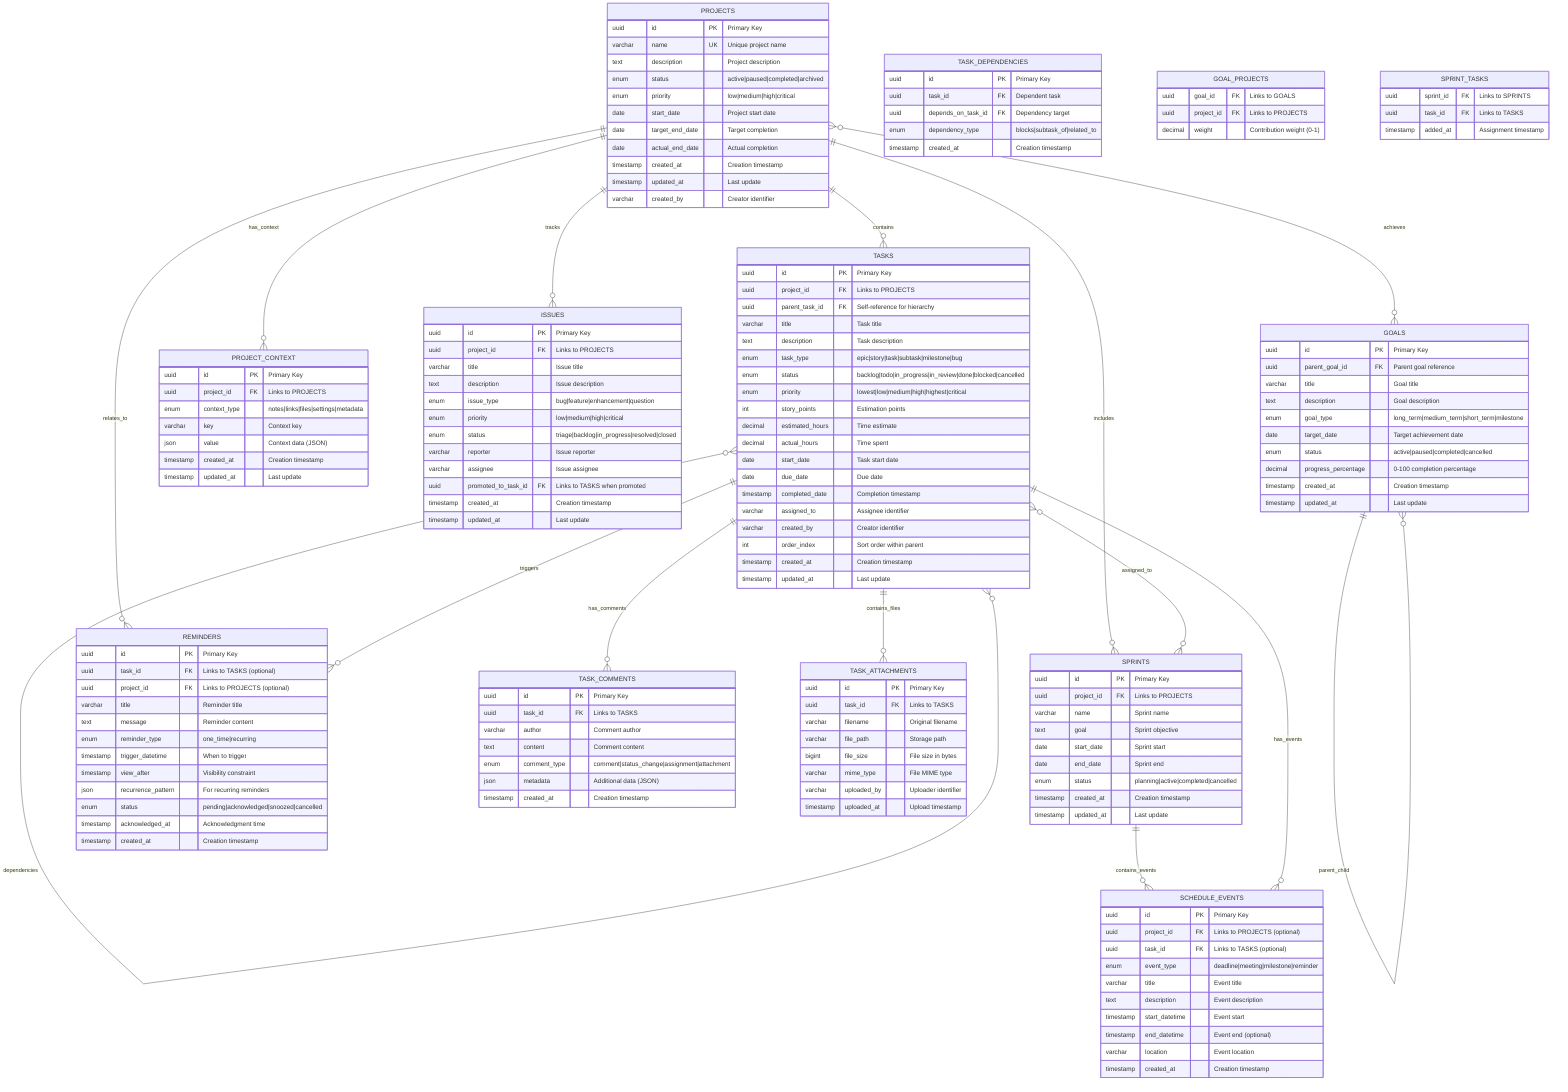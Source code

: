 erDiagram
    %% Core Entity Relationships
    PROJECTS ||--o{ TASKS : "contains"
    PROJECTS ||--o{ PROJECT_CONTEXT : "has_context"
    PROJECTS ||--o{ SPRINTS : "includes"
    PROJECTS ||--o{ ISSUES : "tracks"
    PROJECTS ||--o{ REMINDERS : "relates_to"
    PROJECTS }o--o{ GOALS : "achieves"
    
    TASKS ||--o{ TASKS : "parent_child"
    TASKS ||--o{ TASK_COMMENTS : "has_comments"
    TASKS ||--o{ TASK_ATTACHMENTS : "contains_files"
    TASKS ||--o{ REMINDERS : "triggers"
    TASKS }o--o{ TASKS : "dependencies"
    TASKS }o--o{ SPRINTS : "assigned_to"
    
    GOALS ||--o{ GOALS : "parent_child"
    
    SPRINTS ||--o{ SCHEDULE_EVENTS : "contains_events"
    TASKS ||--o{ SCHEDULE_EVENTS : "has_events"
    
    %% Core Tables
    PROJECTS {
        uuid id PK "Primary Key"
        varchar name UK "Unique project name"
        text description "Project description"
        enum status "active|paused|completed|archived"
        enum priority "low|medium|high|critical"
        date start_date "Project start date"
        date target_end_date "Target completion"
        date actual_end_date "Actual completion"
        timestamp created_at "Creation timestamp"
        timestamp updated_at "Last update"
        varchar created_by "Creator identifier"
    }
    
    TASKS {
        uuid id PK "Primary Key"
        uuid project_id FK "Links to PROJECTS"
        uuid parent_task_id FK "Self-reference for hierarchy"
        varchar title "Task title"
        text description "Task description"
        enum task_type "epic|story|task|subtask|milestone|bug"
        enum status "backlog|todo|in_progress|in_review|done|blocked|cancelled"
        enum priority "lowest|low|medium|high|highest|critical"
        int story_points "Estimation points"
        decimal estimated_hours "Time estimate"
        decimal actual_hours "Time spent"
        date start_date "Task start date"
        date due_date "Due date"
        timestamp completed_date "Completion timestamp"
        varchar assigned_to "Assignee identifier"
        varchar created_by "Creator identifier"
        int order_index "Sort order within parent"
        timestamp created_at "Creation timestamp"
        timestamp updated_at "Last update"
    }
    
    TASK_DEPENDENCIES {
        uuid id PK "Primary Key"
        uuid task_id FK "Dependent task"
        uuid depends_on_task_id FK "Dependency target"
        enum dependency_type "blocks|subtask_of|related_to"
        timestamp created_at "Creation timestamp"
    }
    
    GOALS {
        uuid id PK "Primary Key"
        uuid parent_goal_id FK "Parent goal reference"
        varchar title "Goal title"
        text description "Goal description"
        enum goal_type "long_term|medium_term|short_term|milestone"
        date target_date "Target achievement date"
        enum status "active|paused|completed|cancelled"
        decimal progress_percentage "0-100 completion percentage"
        timestamp created_at "Creation timestamp"
        timestamp updated_at "Last update"
    }
    
    GOAL_PROJECTS {
        uuid goal_id FK "Links to GOALS"
        uuid project_id FK "Links to PROJECTS"
        decimal weight "Contribution weight (0-1)"
    }
    
    SPRINTS {
        uuid id PK "Primary Key"
        uuid project_id FK "Links to PROJECTS"
        varchar name "Sprint name"
        text goal "Sprint objective"
        date start_date "Sprint start"
        date end_date "Sprint end"
        enum status "planning|active|completed|cancelled"
        timestamp created_at "Creation timestamp"
        timestamp updated_at "Last update"
    }
    
    SPRINT_TASKS {
        uuid sprint_id FK "Links to SPRINTS"
        uuid task_id FK "Links to TASKS"
        timestamp added_at "Assignment timestamp"
    }
    
    REMINDERS {
        uuid id PK "Primary Key"
        uuid task_id FK "Links to TASKS (optional)"
        uuid project_id FK "Links to PROJECTS (optional)"
        varchar title "Reminder title"
        text message "Reminder content"
        enum reminder_type "one_time|recurring"
        timestamp trigger_datetime "When to trigger"
        timestamp view_after "Visibility constraint"
        json recurrence_pattern "For recurring reminders"
        enum status "pending|acknowledged|snoozed|cancelled"
        timestamp acknowledged_at "Acknowledgment time"
        timestamp created_at "Creation timestamp"
    }
    
    SCHEDULE_EVENTS {
        uuid id PK "Primary Key"
        uuid project_id FK "Links to PROJECTS (optional)"
        uuid task_id FK "Links to TASKS (optional)"
        enum event_type "deadline|meeting|milestone|reminder"
        varchar title "Event title"
        text description "Event description"
        timestamp start_datetime "Event start"
        timestamp end_datetime "Event end (optional)"
        varchar location "Event location"
        timestamp created_at "Creation timestamp"
    }
    
    PROJECT_CONTEXT {
        uuid id PK "Primary Key"
        uuid project_id FK "Links to PROJECTS"
        enum context_type "notes|links|files|settings|metadata"
        varchar key "Context key"
        json value "Context data (JSON)"
        timestamp created_at "Creation timestamp"
        timestamp updated_at "Last update"
    }
    
    TASK_COMMENTS {
        uuid id PK "Primary Key"
        uuid task_id FK "Links to TASKS"
        varchar author "Comment author"
        text content "Comment content"
        enum comment_type "comment|status_change|assignment|attachment"
        json metadata "Additional data (JSON)"
        timestamp created_at "Creation timestamp"
    }
    
    TASK_ATTACHMENTS {
        uuid id PK "Primary Key"
        uuid task_id FK "Links to TASKS"
        varchar filename "Original filename"
        varchar file_path "Storage path"
        bigint file_size "File size in bytes"
        varchar mime_type "File MIME type"
        varchar uploaded_by "Uploader identifier"
        timestamp uploaded_at "Upload timestamp"
    }
    
    ISSUES {
        uuid id PK "Primary Key"
        uuid project_id FK "Links to PROJECTS"
        varchar title "Issue title"
        text description "Issue description"
        enum issue_type "bug|feature|enhancement|question"
        enum priority "low|medium|high|critical"
        enum status "triage|backlog|in_progress|resolved|closed"
        varchar reporter "Issue reporter"
        varchar assignee "Issue assignee"
        uuid promoted_to_task_id FK "Links to TASKS when promoted"
        timestamp created_at "Creation timestamp"
        timestamp updated_at "Last update"
    }